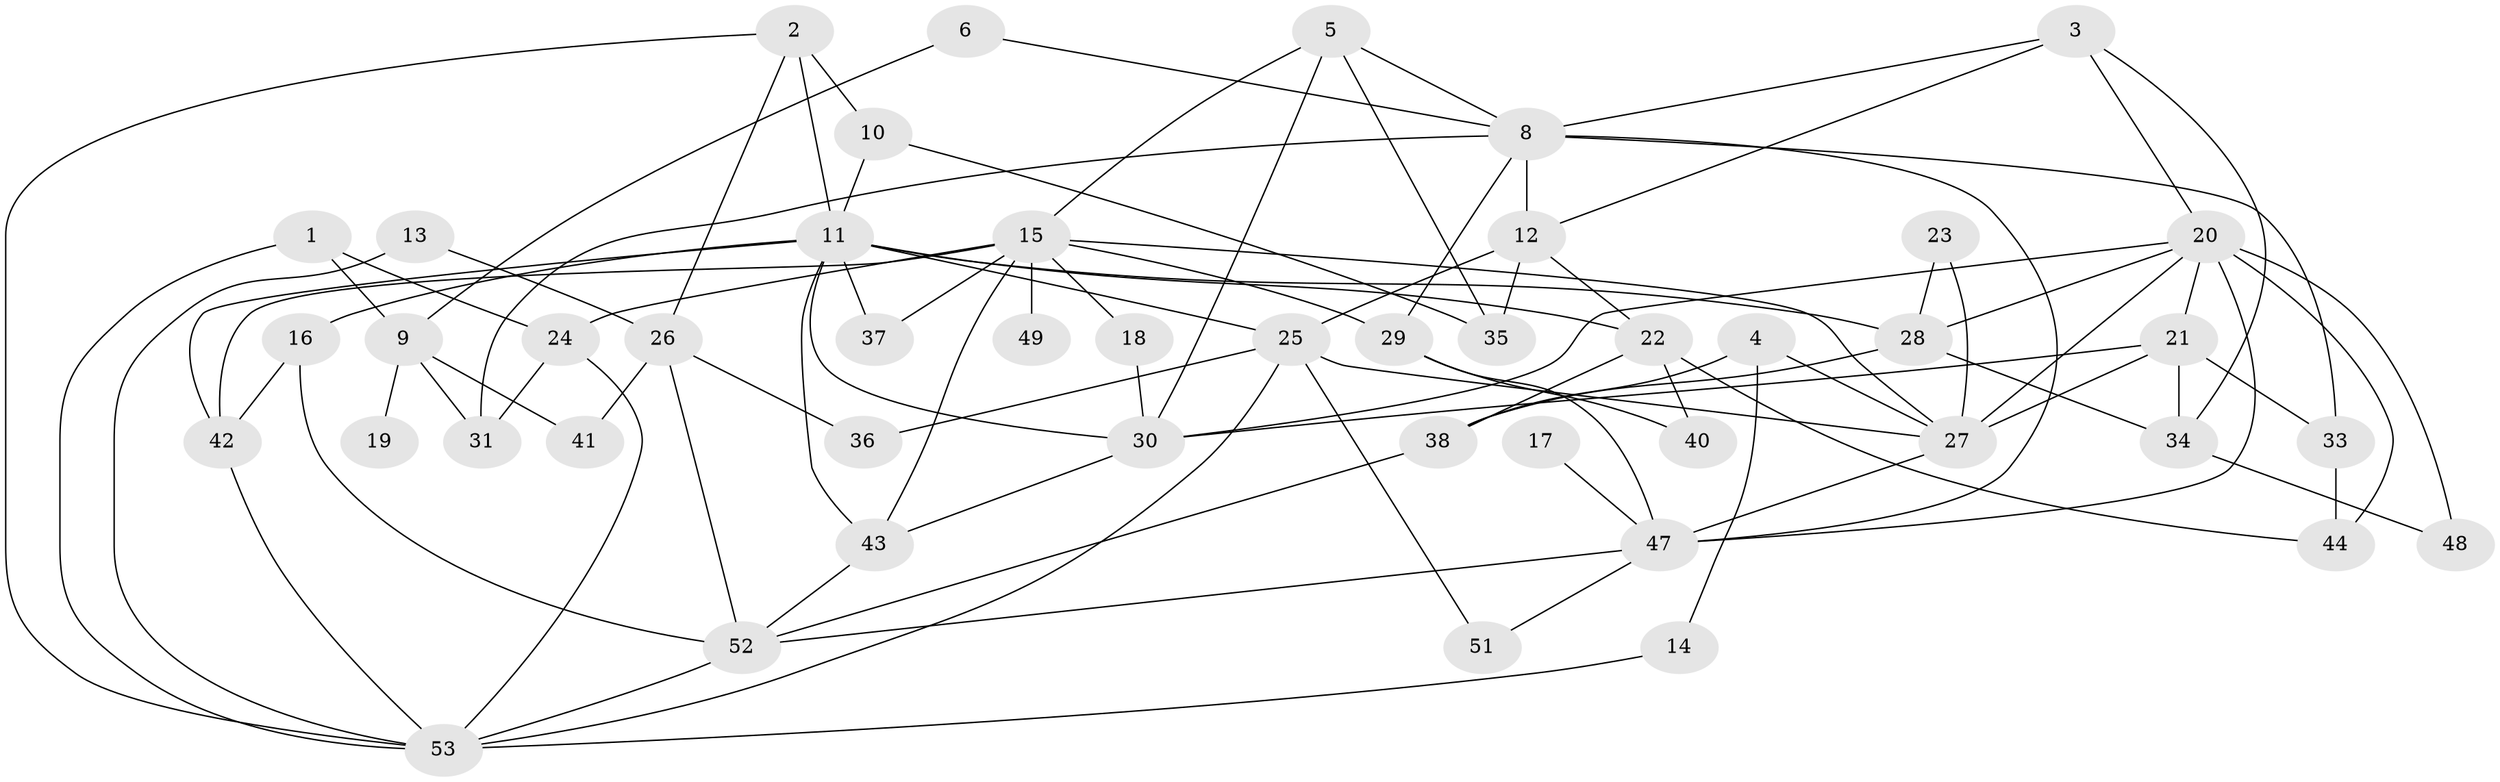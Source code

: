// original degree distribution, {3: 0.2358490566037736, 1: 0.1792452830188679, 2: 0.18867924528301888, 5: 0.09433962264150944, 0: 0.05660377358490566, 6: 0.04716981132075472, 8: 0.02830188679245283, 7: 0.018867924528301886, 4: 0.1509433962264151}
// Generated by graph-tools (version 1.1) at 2025/43/03/06/25 01:43:18]
// undirected, 47 vertices, 95 edges
graph export_dot {
graph [start="1"]
  node [color=gray90,style=filled];
  1;
  2;
  3;
  4;
  5;
  6;
  8;
  9;
  10;
  11;
  12;
  13;
  14;
  15;
  16;
  17;
  18;
  19;
  20;
  21;
  22;
  23;
  24;
  25;
  26;
  27;
  28;
  29;
  30;
  31;
  33;
  34;
  35;
  36;
  37;
  38;
  40;
  41;
  42;
  43;
  44;
  47;
  48;
  49;
  51;
  52;
  53;
  1 -- 9 [weight=1.0];
  1 -- 24 [weight=1.0];
  1 -- 53 [weight=1.0];
  2 -- 10 [weight=2.0];
  2 -- 11 [weight=2.0];
  2 -- 26 [weight=1.0];
  2 -- 53 [weight=1.0];
  3 -- 8 [weight=1.0];
  3 -- 12 [weight=1.0];
  3 -- 20 [weight=1.0];
  3 -- 34 [weight=1.0];
  4 -- 14 [weight=1.0];
  4 -- 27 [weight=1.0];
  4 -- 38 [weight=1.0];
  5 -- 8 [weight=1.0];
  5 -- 15 [weight=1.0];
  5 -- 30 [weight=1.0];
  5 -- 35 [weight=1.0];
  6 -- 8 [weight=1.0];
  6 -- 9 [weight=1.0];
  8 -- 12 [weight=1.0];
  8 -- 29 [weight=1.0];
  8 -- 31 [weight=1.0];
  8 -- 33 [weight=1.0];
  8 -- 47 [weight=1.0];
  9 -- 19 [weight=1.0];
  9 -- 31 [weight=1.0];
  9 -- 41 [weight=1.0];
  10 -- 11 [weight=1.0];
  10 -- 35 [weight=1.0];
  11 -- 16 [weight=1.0];
  11 -- 22 [weight=2.0];
  11 -- 25 [weight=1.0];
  11 -- 28 [weight=1.0];
  11 -- 30 [weight=1.0];
  11 -- 37 [weight=1.0];
  11 -- 42 [weight=1.0];
  11 -- 43 [weight=1.0];
  12 -- 22 [weight=1.0];
  12 -- 25 [weight=1.0];
  12 -- 35 [weight=1.0];
  13 -- 26 [weight=1.0];
  13 -- 53 [weight=1.0];
  14 -- 53 [weight=1.0];
  15 -- 18 [weight=1.0];
  15 -- 24 [weight=1.0];
  15 -- 27 [weight=1.0];
  15 -- 29 [weight=1.0];
  15 -- 37 [weight=1.0];
  15 -- 42 [weight=1.0];
  15 -- 43 [weight=1.0];
  15 -- 49 [weight=1.0];
  16 -- 42 [weight=1.0];
  16 -- 52 [weight=2.0];
  17 -- 47 [weight=2.0];
  18 -- 30 [weight=1.0];
  20 -- 21 [weight=1.0];
  20 -- 27 [weight=1.0];
  20 -- 28 [weight=1.0];
  20 -- 30 [weight=1.0];
  20 -- 44 [weight=1.0];
  20 -- 47 [weight=3.0];
  20 -- 48 [weight=1.0];
  21 -- 27 [weight=2.0];
  21 -- 30 [weight=1.0];
  21 -- 33 [weight=1.0];
  21 -- 34 [weight=1.0];
  22 -- 38 [weight=1.0];
  22 -- 40 [weight=1.0];
  22 -- 44 [weight=1.0];
  23 -- 27 [weight=1.0];
  23 -- 28 [weight=1.0];
  24 -- 31 [weight=1.0];
  24 -- 53 [weight=1.0];
  25 -- 27 [weight=1.0];
  25 -- 36 [weight=1.0];
  25 -- 51 [weight=1.0];
  25 -- 53 [weight=1.0];
  26 -- 36 [weight=1.0];
  26 -- 41 [weight=1.0];
  26 -- 52 [weight=1.0];
  27 -- 47 [weight=1.0];
  28 -- 34 [weight=1.0];
  28 -- 38 [weight=1.0];
  29 -- 40 [weight=1.0];
  29 -- 47 [weight=1.0];
  30 -- 43 [weight=1.0];
  33 -- 44 [weight=1.0];
  34 -- 48 [weight=1.0];
  38 -- 52 [weight=1.0];
  42 -- 53 [weight=1.0];
  43 -- 52 [weight=1.0];
  47 -- 51 [weight=1.0];
  47 -- 52 [weight=1.0];
  52 -- 53 [weight=1.0];
}
